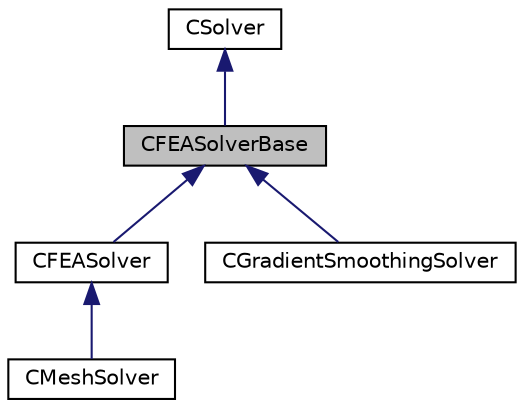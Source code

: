 digraph "CFEASolverBase"
{
 // LATEX_PDF_SIZE
  edge [fontname="Helvetica",fontsize="10",labelfontname="Helvetica",labelfontsize="10"];
  node [fontname="Helvetica",fontsize="10",shape=record];
  Node1 [label="CFEASolverBase",height=0.2,width=0.4,color="black", fillcolor="grey75", style="filled", fontcolor="black",tooltip="Base class for FEM elasticity solvers."];
  Node2 -> Node1 [dir="back",color="midnightblue",fontsize="10",style="solid",fontname="Helvetica"];
  Node2 [label="CSolver",height=0.2,width=0.4,color="black", fillcolor="white", style="filled",URL="$classCSolver.html",tooltip=" "];
  Node1 -> Node3 [dir="back",color="midnightblue",fontsize="10",style="solid",fontname="Helvetica"];
  Node3 [label="CFEASolver",height=0.2,width=0.4,color="black", fillcolor="white", style="filled",URL="$classCFEASolver.html",tooltip="Main class for defining a FEM solver for elastic structural problems."];
  Node3 -> Node4 [dir="back",color="midnightblue",fontsize="10",style="solid",fontname="Helvetica"];
  Node4 [label="CMeshSolver",height=0.2,width=0.4,color="black", fillcolor="white", style="filled",URL="$classCMeshSolver.html",tooltip="Mesh deformation solver (pseudo elasticity)."];
  Node1 -> Node5 [dir="back",color="midnightblue",fontsize="10",style="solid",fontname="Helvetica"];
  Node5 [label="CGradientSmoothingSolver",height=0.2,width=0.4,color="black", fillcolor="white", style="filled",URL="$classCGradientSmoothingSolver.html",tooltip="Main class for defining a Sobolev-based gradient smoothing."];
}
